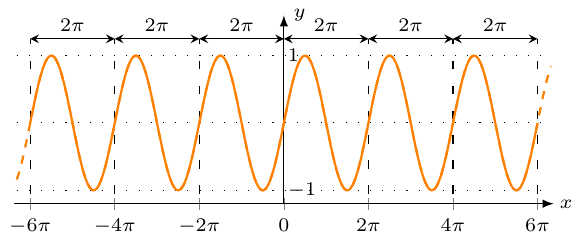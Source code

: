 \documentclass[crop]{standalone}
\usepackage[dvipsnames]{xcolor}
\usepackage{tikz}
\usepackage{pgfplots}
\pgfplotsset{compat=1.18}
\usetikzlibrary{shapes.geometric,positioning}
\begin{document}
  \begin{tikzpicture}[font=\scriptsize]
    \begin{axis}[%
      trig format plots=rad,
      axis x line=bottom,axis y line=center,
      unit vector ratio={1 5},
      xlabel={$x$},ylabel={$y$},
      xlabel style={xshift=10.2em,yshift=1.9em},
      ylabel style={right},
      xmin=-6*pi-1.2,xmax=6*pi+1.2,
      xtick={-6*pi,-4*pi,-2*pi,0,2*pi,4*pi,6*pi},      
      xticklabels={$-6\pi$,$-4\pi$,$-2\pi$,$0$,$2\pi$,$4\pi$,$6\pi$},      
      ymin=-1.2,ymax=1.6,
      ytick={-1,1},
      ytick style={draw=none},
      yticklabel style={right},
      axis line style={-latex},
    ]%
      \node at (-5*pi,1.45) {$2\pi$};
      \draw[stealth-stealth] (-4*pi,1.25) -- (-6*pi,1.25);
      \draw[loosely dashed] (-6*pi,-1.05) -- (-6*pi,1.25);
      
      \node at (-3*pi,1.45) {$2\pi$};
      \draw[stealth-stealth] (-2*pi,1.25) -- (-4*pi,1.25);
      \draw[loosely dashed] (-4*pi,-1.05) -- (-4*pi,1.25);
      
      \node at (-pi,1.45) {$2\pi$};
      \draw[stealth-stealth] (0,1.25) -- (-2*pi,1.25);
      \draw[loosely dashed] (-2*pi,-1.05) -- (-2*pi,1.25);
      
      \node at (pi,1.45) {$2\pi$};
      \draw[stealth-stealth] (0,1.25) -- (2*pi,1.25);
      \draw[loosely dashed] (2*pi,-1.05) -- (2*pi,1.25);

      \node at (3*pi,1.45) {$2\pi$};
      \draw[stealth-stealth] (2*pi,1.25) -- (4*pi,1.25);
      \draw[loosely dashed] (4*pi,-1.05) -- (4*pi,1.25);

      \node at (5*pi,1.45) {$2\pi$};
      \draw[stealth-stealth] (4*pi,1.25) -- (6*pi,1.25);
      \draw[loosely dashed] (6*pi,-1.05) -- (6*pi,1.25);

      \draw[loosely dotted] (-6*pi-1,1) -- (6*pi+1,1);
      \draw[loosely dotted] (-6*pi-1,0) -- (6*pi+1,0);
      \draw[loosely dotted] (-6*pi-1,-1) -- (6*pi+1,-1);

      \addplot[mark=none,domain=-6*pi:6*pi,color=orange,thick,samples=1000] {sin(x)};
      \addplot[mark=none,dashed,domain=-6*pi-1:6*pi+1,color=orange,thick,samples=1000] {sin(x)};
    \end{axis}
  \end{tikzpicture}%
\end{document}